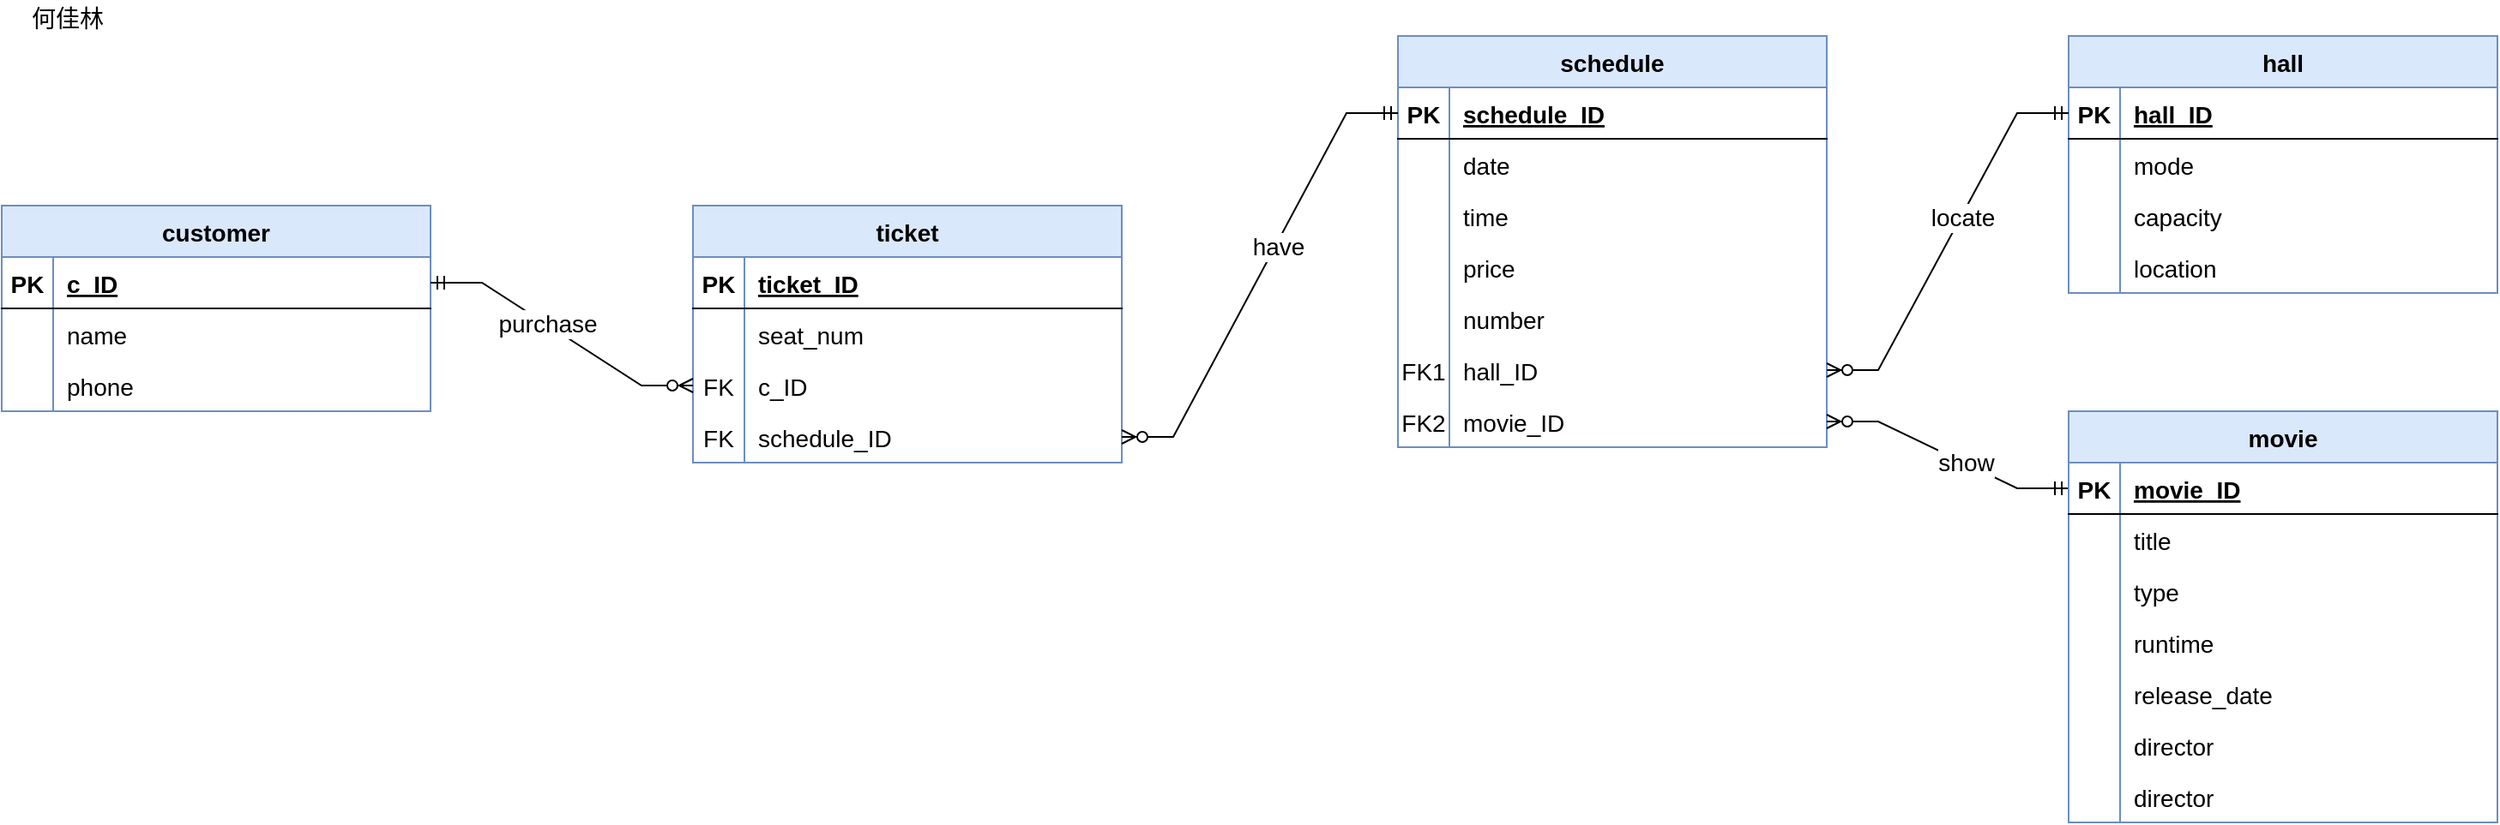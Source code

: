 <mxfile version="17.3.0" type="device"><diagram id="R2lEEEUBdFMjLlhIrx00" name="Page-1"><mxGraphModel dx="1662" dy="1094" grid="0" gridSize="13" guides="1" tooltips="1" connect="1" arrows="1" fold="1" page="0" pageScale="1" pageWidth="850" pageHeight="1100" math="0" shadow="0" extFonts="Permanent Marker^https://fonts.googleapis.com/css?family=Permanent+Marker"><root><mxCell id="0"/><mxCell id="1" parent="0"/><mxCell id="C-vyLk0tnHw3VtMMgP7b-2" value="customer" style="shape=table;startSize=30;container=1;collapsible=1;childLayout=tableLayout;fixedRows=1;rowLines=0;fontStyle=1;align=center;resizeLast=1;fontSize=14;fillColor=#dae8fc;strokeColor=#6c8ebf;" parent="1" vertex="1"><mxGeometry x="416" y="515" width="250" height="120" as="geometry"><mxRectangle x="450" y="120" width="100" height="30" as="alternateBounds"/></mxGeometry></mxCell><mxCell id="C-vyLk0tnHw3VtMMgP7b-3" value="" style="shape=partialRectangle;collapsible=0;dropTarget=0;pointerEvents=0;fillColor=none;points=[[0,0.5],[1,0.5]];portConstraint=eastwest;top=0;left=0;right=0;bottom=1;fontSize=14;" parent="C-vyLk0tnHw3VtMMgP7b-2" vertex="1"><mxGeometry y="30" width="250" height="30" as="geometry"/></mxCell><mxCell id="C-vyLk0tnHw3VtMMgP7b-4" value="PK" style="shape=partialRectangle;overflow=hidden;connectable=0;fillColor=none;top=0;left=0;bottom=0;right=0;fontStyle=1;fontSize=14;" parent="C-vyLk0tnHw3VtMMgP7b-3" vertex="1"><mxGeometry width="30" height="30" as="geometry"><mxRectangle width="30" height="30" as="alternateBounds"/></mxGeometry></mxCell><mxCell id="C-vyLk0tnHw3VtMMgP7b-5" value="c_ID" style="shape=partialRectangle;overflow=hidden;connectable=0;fillColor=none;top=0;left=0;bottom=0;right=0;align=left;spacingLeft=6;fontStyle=5;fontSize=14;" parent="C-vyLk0tnHw3VtMMgP7b-3" vertex="1"><mxGeometry x="30" width="220" height="30" as="geometry"><mxRectangle width="220" height="30" as="alternateBounds"/></mxGeometry></mxCell><mxCell id="C-vyLk0tnHw3VtMMgP7b-9" value="" style="shape=partialRectangle;collapsible=0;dropTarget=0;pointerEvents=0;fillColor=none;points=[[0,0.5],[1,0.5]];portConstraint=eastwest;top=0;left=0;right=0;bottom=0;fontSize=14;" parent="C-vyLk0tnHw3VtMMgP7b-2" vertex="1"><mxGeometry y="60" width="250" height="30" as="geometry"/></mxCell><mxCell id="C-vyLk0tnHw3VtMMgP7b-10" value="" style="shape=partialRectangle;overflow=hidden;connectable=0;fillColor=none;top=0;left=0;bottom=0;right=0;fontSize=14;" parent="C-vyLk0tnHw3VtMMgP7b-9" vertex="1"><mxGeometry width="30" height="30" as="geometry"><mxRectangle width="30" height="30" as="alternateBounds"/></mxGeometry></mxCell><mxCell id="C-vyLk0tnHw3VtMMgP7b-11" value="name" style="shape=partialRectangle;overflow=hidden;connectable=0;fillColor=none;top=0;left=0;bottom=0;right=0;align=left;spacingLeft=6;fontSize=14;" parent="C-vyLk0tnHw3VtMMgP7b-9" vertex="1"><mxGeometry x="30" width="220" height="30" as="geometry"><mxRectangle width="220" height="30" as="alternateBounds"/></mxGeometry></mxCell><mxCell id="p_mv59F9AFxZR25Mo0Ly-78" value="" style="shape=partialRectangle;collapsible=0;dropTarget=0;pointerEvents=0;fillColor=none;points=[[0,0.5],[1,0.5]];portConstraint=eastwest;top=0;left=0;right=0;bottom=0;fontSize=14;" vertex="1" parent="C-vyLk0tnHw3VtMMgP7b-2"><mxGeometry y="90" width="250" height="30" as="geometry"/></mxCell><mxCell id="p_mv59F9AFxZR25Mo0Ly-79" value="" style="shape=partialRectangle;overflow=hidden;connectable=0;fillColor=none;top=0;left=0;bottom=0;right=0;fontSize=14;" vertex="1" parent="p_mv59F9AFxZR25Mo0Ly-78"><mxGeometry width="30" height="30" as="geometry"><mxRectangle width="30" height="30" as="alternateBounds"/></mxGeometry></mxCell><mxCell id="p_mv59F9AFxZR25Mo0Ly-80" value="phone" style="shape=partialRectangle;overflow=hidden;connectable=0;fillColor=none;top=0;left=0;bottom=0;right=0;align=left;spacingLeft=6;fontSize=14;verticalAlign=middle;" vertex="1" parent="p_mv59F9AFxZR25Mo0Ly-78"><mxGeometry x="30" width="220" height="30" as="geometry"><mxRectangle width="220" height="30" as="alternateBounds"/></mxGeometry></mxCell><mxCell id="p_mv59F9AFxZR25Mo0Ly-97" value="schedule" style="shape=table;startSize=30;container=1;collapsible=1;childLayout=tableLayout;fixedRows=1;rowLines=0;fontStyle=1;align=center;resizeLast=1;fontSize=14;fillColor=#dae8fc;strokeColor=#6c8ebf;" vertex="1" parent="1"><mxGeometry x="1230" y="416" width="250" height="240" as="geometry"><mxRectangle x="450" y="120" width="100" height="30" as="alternateBounds"/></mxGeometry></mxCell><mxCell id="p_mv59F9AFxZR25Mo0Ly-98" value="" style="shape=partialRectangle;collapsible=0;dropTarget=0;pointerEvents=0;fillColor=none;points=[[0,0.5],[1,0.5]];portConstraint=eastwest;top=0;left=0;right=0;bottom=1;fontSize=14;" vertex="1" parent="p_mv59F9AFxZR25Mo0Ly-97"><mxGeometry y="30" width="250" height="30" as="geometry"/></mxCell><mxCell id="p_mv59F9AFxZR25Mo0Ly-99" value="PK" style="shape=partialRectangle;overflow=hidden;connectable=0;fillColor=none;top=0;left=0;bottom=0;right=0;fontStyle=1;fontSize=14;" vertex="1" parent="p_mv59F9AFxZR25Mo0Ly-98"><mxGeometry width="30" height="30" as="geometry"><mxRectangle width="30" height="30" as="alternateBounds"/></mxGeometry></mxCell><mxCell id="p_mv59F9AFxZR25Mo0Ly-100" value="schedule_ID" style="shape=partialRectangle;overflow=hidden;connectable=0;fillColor=none;top=0;left=0;bottom=0;right=0;align=left;spacingLeft=6;fontStyle=5;fontSize=14;" vertex="1" parent="p_mv59F9AFxZR25Mo0Ly-98"><mxGeometry x="30" width="220" height="30" as="geometry"><mxRectangle width="220" height="30" as="alternateBounds"/></mxGeometry></mxCell><mxCell id="p_mv59F9AFxZR25Mo0Ly-104" value="" style="shape=partialRectangle;collapsible=0;dropTarget=0;pointerEvents=0;fillColor=none;points=[[0,0.5],[1,0.5]];portConstraint=eastwest;top=0;left=0;right=0;bottom=0;fontSize=14;" vertex="1" parent="p_mv59F9AFxZR25Mo0Ly-97"><mxGeometry y="60" width="250" height="30" as="geometry"/></mxCell><mxCell id="p_mv59F9AFxZR25Mo0Ly-105" value="" style="shape=partialRectangle;overflow=hidden;connectable=0;fillColor=none;top=0;left=0;bottom=0;right=0;fontSize=14;" vertex="1" parent="p_mv59F9AFxZR25Mo0Ly-104"><mxGeometry width="30" height="30" as="geometry"><mxRectangle width="30" height="30" as="alternateBounds"/></mxGeometry></mxCell><mxCell id="p_mv59F9AFxZR25Mo0Ly-106" value="date" style="shape=partialRectangle;overflow=hidden;connectable=0;fillColor=none;top=0;left=0;bottom=0;right=0;align=left;spacingLeft=6;fontSize=14;" vertex="1" parent="p_mv59F9AFxZR25Mo0Ly-104"><mxGeometry x="30" width="220" height="30" as="geometry"><mxRectangle width="220" height="30" as="alternateBounds"/></mxGeometry></mxCell><mxCell id="p_mv59F9AFxZR25Mo0Ly-107" value="" style="shape=partialRectangle;collapsible=0;dropTarget=0;pointerEvents=0;fillColor=none;points=[[0,0.5],[1,0.5]];portConstraint=eastwest;top=0;left=0;right=0;bottom=0;fontSize=14;" vertex="1" parent="p_mv59F9AFxZR25Mo0Ly-97"><mxGeometry y="90" width="250" height="30" as="geometry"/></mxCell><mxCell id="p_mv59F9AFxZR25Mo0Ly-108" value="" style="shape=partialRectangle;overflow=hidden;connectable=0;fillColor=none;top=0;left=0;bottom=0;right=0;fontSize=14;" vertex="1" parent="p_mv59F9AFxZR25Mo0Ly-107"><mxGeometry width="30" height="30" as="geometry"><mxRectangle width="30" height="30" as="alternateBounds"/></mxGeometry></mxCell><mxCell id="p_mv59F9AFxZR25Mo0Ly-109" value="time" style="shape=partialRectangle;overflow=hidden;connectable=0;fillColor=none;top=0;left=0;bottom=0;right=0;align=left;spacingLeft=6;fontSize=14;verticalAlign=middle;" vertex="1" parent="p_mv59F9AFxZR25Mo0Ly-107"><mxGeometry x="30" width="220" height="30" as="geometry"><mxRectangle width="220" height="30" as="alternateBounds"/></mxGeometry></mxCell><mxCell id="p_mv59F9AFxZR25Mo0Ly-110" value="" style="shape=partialRectangle;collapsible=0;dropTarget=0;pointerEvents=0;fillColor=none;points=[[0,0.5],[1,0.5]];portConstraint=eastwest;top=0;left=0;right=0;bottom=0;fontSize=14;" vertex="1" parent="p_mv59F9AFxZR25Mo0Ly-97"><mxGeometry y="120" width="250" height="30" as="geometry"/></mxCell><mxCell id="p_mv59F9AFxZR25Mo0Ly-111" value="" style="shape=partialRectangle;overflow=hidden;connectable=0;fillColor=none;top=0;left=0;bottom=0;right=0;fontSize=14;" vertex="1" parent="p_mv59F9AFxZR25Mo0Ly-110"><mxGeometry width="30" height="30" as="geometry"><mxRectangle width="30" height="30" as="alternateBounds"/></mxGeometry></mxCell><mxCell id="p_mv59F9AFxZR25Mo0Ly-112" value="price" style="shape=partialRectangle;overflow=hidden;connectable=0;fillColor=none;top=0;left=0;bottom=0;right=0;align=left;spacingLeft=6;fontSize=14;verticalAlign=middle;" vertex="1" parent="p_mv59F9AFxZR25Mo0Ly-110"><mxGeometry x="30" width="220" height="30" as="geometry"><mxRectangle width="220" height="30" as="alternateBounds"/></mxGeometry></mxCell><mxCell id="p_mv59F9AFxZR25Mo0Ly-113" value="" style="shape=partialRectangle;collapsible=0;dropTarget=0;pointerEvents=0;fillColor=none;points=[[0,0.5],[1,0.5]];portConstraint=eastwest;top=0;left=0;right=0;bottom=0;fontSize=14;" vertex="1" parent="p_mv59F9AFxZR25Mo0Ly-97"><mxGeometry y="150" width="250" height="30" as="geometry"/></mxCell><mxCell id="p_mv59F9AFxZR25Mo0Ly-114" value="" style="shape=partialRectangle;overflow=hidden;connectable=0;fillColor=none;top=0;left=0;bottom=0;right=0;fontSize=14;" vertex="1" parent="p_mv59F9AFxZR25Mo0Ly-113"><mxGeometry width="30" height="30" as="geometry"><mxRectangle width="30" height="30" as="alternateBounds"/></mxGeometry></mxCell><mxCell id="p_mv59F9AFxZR25Mo0Ly-115" value="number" style="shape=partialRectangle;overflow=hidden;connectable=0;fillColor=none;top=0;left=0;bottom=0;right=0;align=left;spacingLeft=6;fontSize=14;verticalAlign=middle;" vertex="1" parent="p_mv59F9AFxZR25Mo0Ly-113"><mxGeometry x="30" width="220" height="30" as="geometry"><mxRectangle width="220" height="30" as="alternateBounds"/></mxGeometry></mxCell><mxCell id="p_mv59F9AFxZR25Mo0Ly-211" value="" style="shape=partialRectangle;collapsible=0;dropTarget=0;pointerEvents=0;fillColor=none;points=[[0,0.5],[1,0.5]];portConstraint=eastwest;top=0;left=0;right=0;bottom=0;fontSize=14;" vertex="1" parent="p_mv59F9AFxZR25Mo0Ly-97"><mxGeometry y="180" width="250" height="30" as="geometry"/></mxCell><mxCell id="p_mv59F9AFxZR25Mo0Ly-212" value="FK1" style="shape=partialRectangle;overflow=hidden;connectable=0;fillColor=none;top=0;left=0;bottom=0;right=0;fontSize=14;" vertex="1" parent="p_mv59F9AFxZR25Mo0Ly-211"><mxGeometry width="30" height="30" as="geometry"><mxRectangle width="30" height="30" as="alternateBounds"/></mxGeometry></mxCell><mxCell id="p_mv59F9AFxZR25Mo0Ly-213" value="hall_ID" style="shape=partialRectangle;overflow=hidden;connectable=0;fillColor=none;top=0;left=0;bottom=0;right=0;align=left;spacingLeft=6;fontSize=14;verticalAlign=middle;" vertex="1" parent="p_mv59F9AFxZR25Mo0Ly-211"><mxGeometry x="30" width="220" height="30" as="geometry"><mxRectangle width="220" height="30" as="alternateBounds"/></mxGeometry></mxCell><mxCell id="p_mv59F9AFxZR25Mo0Ly-214" value="" style="shape=partialRectangle;collapsible=0;dropTarget=0;pointerEvents=0;fillColor=none;points=[[0,0.5],[1,0.5]];portConstraint=eastwest;top=0;left=0;right=0;bottom=0;fontSize=14;" vertex="1" parent="p_mv59F9AFxZR25Mo0Ly-97"><mxGeometry y="210" width="250" height="30" as="geometry"/></mxCell><mxCell id="p_mv59F9AFxZR25Mo0Ly-215" value="FK2" style="shape=partialRectangle;overflow=hidden;connectable=0;fillColor=none;top=0;left=0;bottom=0;right=0;fontSize=14;" vertex="1" parent="p_mv59F9AFxZR25Mo0Ly-214"><mxGeometry width="30" height="30" as="geometry"><mxRectangle width="30" height="30" as="alternateBounds"/></mxGeometry></mxCell><mxCell id="p_mv59F9AFxZR25Mo0Ly-216" value="movie_ID" style="shape=partialRectangle;overflow=hidden;connectable=0;fillColor=none;top=0;left=0;bottom=0;right=0;align=left;spacingLeft=6;fontSize=14;verticalAlign=middle;" vertex="1" parent="p_mv59F9AFxZR25Mo0Ly-214"><mxGeometry x="30" width="220" height="30" as="geometry"><mxRectangle width="220" height="30" as="alternateBounds"/></mxGeometry></mxCell><mxCell id="p_mv59F9AFxZR25Mo0Ly-116" value="ticket" style="shape=table;startSize=30;container=1;collapsible=1;childLayout=tableLayout;fixedRows=1;rowLines=0;fontStyle=1;align=center;resizeLast=1;fontSize=14;fillColor=#dae8fc;strokeColor=#6c8ebf;" vertex="1" parent="1"><mxGeometry x="819" y="515" width="250" height="150" as="geometry"><mxRectangle x="871" y="175" width="100" height="30" as="alternateBounds"/></mxGeometry></mxCell><mxCell id="p_mv59F9AFxZR25Mo0Ly-117" value="" style="shape=partialRectangle;collapsible=0;dropTarget=0;pointerEvents=0;fillColor=none;points=[[0,0.5],[1,0.5]];portConstraint=eastwest;top=0;left=0;right=0;bottom=1;fontSize=14;" vertex="1" parent="p_mv59F9AFxZR25Mo0Ly-116"><mxGeometry y="30" width="250" height="30" as="geometry"/></mxCell><mxCell id="p_mv59F9AFxZR25Mo0Ly-118" value="PK" style="shape=partialRectangle;overflow=hidden;connectable=0;fillColor=none;top=0;left=0;bottom=0;right=0;fontStyle=1;fontSize=14;" vertex="1" parent="p_mv59F9AFxZR25Mo0Ly-117"><mxGeometry width="30" height="30" as="geometry"><mxRectangle width="30" height="30" as="alternateBounds"/></mxGeometry></mxCell><mxCell id="p_mv59F9AFxZR25Mo0Ly-119" value="ticket_ID" style="shape=partialRectangle;overflow=hidden;connectable=0;fillColor=none;top=0;left=0;bottom=0;right=0;align=left;spacingLeft=6;fontStyle=5;fontSize=14;" vertex="1" parent="p_mv59F9AFxZR25Mo0Ly-117"><mxGeometry x="30" width="220" height="30" as="geometry"><mxRectangle width="220" height="30" as="alternateBounds"/></mxGeometry></mxCell><mxCell id="p_mv59F9AFxZR25Mo0Ly-123" value="" style="shape=partialRectangle;collapsible=0;dropTarget=0;pointerEvents=0;fillColor=none;points=[[0,0.5],[1,0.5]];portConstraint=eastwest;top=0;left=0;right=0;bottom=0;fontSize=14;" vertex="1" parent="p_mv59F9AFxZR25Mo0Ly-116"><mxGeometry y="60" width="250" height="30" as="geometry"/></mxCell><mxCell id="p_mv59F9AFxZR25Mo0Ly-124" value="" style="shape=partialRectangle;overflow=hidden;connectable=0;fillColor=none;top=0;left=0;bottom=0;right=0;fontSize=14;" vertex="1" parent="p_mv59F9AFxZR25Mo0Ly-123"><mxGeometry width="30" height="30" as="geometry"><mxRectangle width="30" height="30" as="alternateBounds"/></mxGeometry></mxCell><mxCell id="p_mv59F9AFxZR25Mo0Ly-125" value="seat_num" style="shape=partialRectangle;overflow=hidden;connectable=0;fillColor=none;top=0;left=0;bottom=0;right=0;align=left;spacingLeft=6;fontSize=14;" vertex="1" parent="p_mv59F9AFxZR25Mo0Ly-123"><mxGeometry x="30" width="220" height="30" as="geometry"><mxRectangle width="220" height="30" as="alternateBounds"/></mxGeometry></mxCell><mxCell id="p_mv59F9AFxZR25Mo0Ly-158" value="" style="shape=partialRectangle;collapsible=0;dropTarget=0;pointerEvents=0;fillColor=none;points=[[0,0.5],[1,0.5]];portConstraint=eastwest;top=0;left=0;right=0;bottom=0;fontSize=14;" vertex="1" parent="p_mv59F9AFxZR25Mo0Ly-116"><mxGeometry y="90" width="250" height="30" as="geometry"/></mxCell><mxCell id="p_mv59F9AFxZR25Mo0Ly-159" value="FK" style="shape=partialRectangle;overflow=hidden;connectable=0;fillColor=none;top=0;left=0;bottom=0;right=0;fontSize=14;" vertex="1" parent="p_mv59F9AFxZR25Mo0Ly-158"><mxGeometry width="30" height="30" as="geometry"><mxRectangle width="30" height="30" as="alternateBounds"/></mxGeometry></mxCell><mxCell id="p_mv59F9AFxZR25Mo0Ly-160" value="c_ID" style="shape=partialRectangle;overflow=hidden;connectable=0;fillColor=none;top=0;left=0;bottom=0;right=0;align=left;spacingLeft=6;fontSize=14;" vertex="1" parent="p_mv59F9AFxZR25Mo0Ly-158"><mxGeometry x="30" width="220" height="30" as="geometry"><mxRectangle width="220" height="30" as="alternateBounds"/></mxGeometry></mxCell><mxCell id="p_mv59F9AFxZR25Mo0Ly-208" value="" style="shape=partialRectangle;collapsible=0;dropTarget=0;pointerEvents=0;fillColor=none;points=[[0,0.5],[1,0.5]];portConstraint=eastwest;top=0;left=0;right=0;bottom=0;fontSize=14;" vertex="1" parent="p_mv59F9AFxZR25Mo0Ly-116"><mxGeometry y="120" width="250" height="30" as="geometry"/></mxCell><mxCell id="p_mv59F9AFxZR25Mo0Ly-209" value="FK" style="shape=partialRectangle;overflow=hidden;connectable=0;fillColor=none;top=0;left=0;bottom=0;right=0;fontSize=14;" vertex="1" parent="p_mv59F9AFxZR25Mo0Ly-208"><mxGeometry width="30" height="30" as="geometry"><mxRectangle width="30" height="30" as="alternateBounds"/></mxGeometry></mxCell><mxCell id="p_mv59F9AFxZR25Mo0Ly-210" value="schedule_ID" style="shape=partialRectangle;overflow=hidden;connectable=0;fillColor=none;top=0;left=0;bottom=0;right=0;align=left;spacingLeft=6;fontSize=14;" vertex="1" parent="p_mv59F9AFxZR25Mo0Ly-208"><mxGeometry x="30" width="220" height="30" as="geometry"><mxRectangle width="220" height="30" as="alternateBounds"/></mxGeometry></mxCell><mxCell id="p_mv59F9AFxZR25Mo0Ly-134" value="" style="edgeStyle=entityRelationEdgeStyle;fontSize=14;html=1;endArrow=ERzeroToMany;startArrow=ERmandOne;rounded=0;exitX=1;exitY=0.5;exitDx=0;exitDy=0;entryX=0;entryY=0.5;entryDx=0;entryDy=0;" edge="1" parent="1" source="C-vyLk0tnHw3VtMMgP7b-3" target="p_mv59F9AFxZR25Mo0Ly-158"><mxGeometry width="100" height="100" relative="1" as="geometry"><mxPoint x="377" y="607" as="sourcePoint"/><mxPoint x="819" y="590" as="targetPoint"/></mxGeometry></mxCell><mxCell id="p_mv59F9AFxZR25Mo0Ly-135" value="purchase" style="edgeLabel;html=1;align=center;verticalAlign=middle;resizable=0;points=[];fontSize=14;" vertex="1" connectable="0" parent="p_mv59F9AFxZR25Mo0Ly-134"><mxGeometry x="-0.135" relative="1" as="geometry"><mxPoint x="1" as="offset"/></mxGeometry></mxCell><mxCell id="p_mv59F9AFxZR25Mo0Ly-136" value="" style="edgeStyle=entityRelationEdgeStyle;fontSize=14;html=1;endArrow=ERzeroToMany;startArrow=ERmandOne;rounded=0;exitX=0;exitY=0.5;exitDx=0;exitDy=0;" edge="1" parent="1" source="p_mv59F9AFxZR25Mo0Ly-184" target="p_mv59F9AFxZR25Mo0Ly-214"><mxGeometry width="100" height="100" relative="1" as="geometry"><mxPoint x="1381" y="885" as="sourcePoint"/><mxPoint x="1560" y="331" as="targetPoint"/></mxGeometry></mxCell><mxCell id="p_mv59F9AFxZR25Mo0Ly-137" value="show" style="edgeLabel;html=1;align=center;verticalAlign=middle;resizable=0;points=[];fontSize=14;" vertex="1" connectable="0" parent="p_mv59F9AFxZR25Mo0Ly-136"><mxGeometry x="-0.135" relative="1" as="geometry"><mxPoint x="1" as="offset"/></mxGeometry></mxCell><mxCell id="p_mv59F9AFxZR25Mo0Ly-143" value="" style="edgeStyle=entityRelationEdgeStyle;fontSize=14;html=1;endArrow=ERzeroToMany;startArrow=ERmandOne;rounded=0;exitX=0;exitY=0.5;exitDx=0;exitDy=0;entryX=1;entryY=0.5;entryDx=0;entryDy=0;" edge="1" parent="1" source="p_mv59F9AFxZR25Mo0Ly-98" target="p_mv59F9AFxZR25Mo0Ly-208"><mxGeometry width="100" height="100" relative="1" as="geometry"><mxPoint x="1131" y="221" as="sourcePoint"/><mxPoint x="1222" y="710" as="targetPoint"/></mxGeometry></mxCell><mxCell id="p_mv59F9AFxZR25Mo0Ly-144" value="have" style="edgeLabel;html=1;align=center;verticalAlign=middle;resizable=0;points=[];fontSize=14;" vertex="1" connectable="0" parent="p_mv59F9AFxZR25Mo0Ly-143"><mxGeometry x="-0.135" relative="1" as="geometry"><mxPoint x="1" as="offset"/></mxGeometry></mxCell><mxCell id="p_mv59F9AFxZR25Mo0Ly-164" value="hall" style="shape=table;startSize=30;container=1;collapsible=1;childLayout=tableLayout;fixedRows=1;rowLines=0;fontStyle=1;align=center;resizeLast=1;fontSize=14;fillColor=#dae8fc;strokeColor=#6c8ebf;" vertex="1" parent="1"><mxGeometry x="1621" y="416" width="250" height="150" as="geometry"><mxRectangle x="450" y="120" width="100" height="30" as="alternateBounds"/></mxGeometry></mxCell><mxCell id="p_mv59F9AFxZR25Mo0Ly-165" value="" style="shape=partialRectangle;collapsible=0;dropTarget=0;pointerEvents=0;fillColor=none;points=[[0,0.5],[1,0.5]];portConstraint=eastwest;top=0;left=0;right=0;bottom=1;fontSize=14;" vertex="1" parent="p_mv59F9AFxZR25Mo0Ly-164"><mxGeometry y="30" width="250" height="30" as="geometry"/></mxCell><mxCell id="p_mv59F9AFxZR25Mo0Ly-166" value="PK" style="shape=partialRectangle;overflow=hidden;connectable=0;fillColor=none;top=0;left=0;bottom=0;right=0;fontStyle=1;fontSize=14;" vertex="1" parent="p_mv59F9AFxZR25Mo0Ly-165"><mxGeometry width="30" height="30" as="geometry"><mxRectangle width="30" height="30" as="alternateBounds"/></mxGeometry></mxCell><mxCell id="p_mv59F9AFxZR25Mo0Ly-167" value="hall_ID" style="shape=partialRectangle;overflow=hidden;connectable=0;fillColor=none;top=0;left=0;bottom=0;right=0;align=left;spacingLeft=6;fontStyle=5;fontSize=14;" vertex="1" parent="p_mv59F9AFxZR25Mo0Ly-165"><mxGeometry x="30" width="220" height="30" as="geometry"><mxRectangle width="220" height="30" as="alternateBounds"/></mxGeometry></mxCell><mxCell id="p_mv59F9AFxZR25Mo0Ly-168" value="" style="shape=partialRectangle;collapsible=0;dropTarget=0;pointerEvents=0;fillColor=none;points=[[0,0.5],[1,0.5]];portConstraint=eastwest;top=0;left=0;right=0;bottom=0;fontSize=14;" vertex="1" parent="p_mv59F9AFxZR25Mo0Ly-164"><mxGeometry y="60" width="250" height="30" as="geometry"/></mxCell><mxCell id="p_mv59F9AFxZR25Mo0Ly-169" value="" style="shape=partialRectangle;overflow=hidden;connectable=0;fillColor=none;top=0;left=0;bottom=0;right=0;fontSize=14;" vertex="1" parent="p_mv59F9AFxZR25Mo0Ly-168"><mxGeometry width="30" height="30" as="geometry"><mxRectangle width="30" height="30" as="alternateBounds"/></mxGeometry></mxCell><mxCell id="p_mv59F9AFxZR25Mo0Ly-170" value="mode" style="shape=partialRectangle;overflow=hidden;connectable=0;fillColor=none;top=0;left=0;bottom=0;right=0;align=left;spacingLeft=6;fontSize=14;" vertex="1" parent="p_mv59F9AFxZR25Mo0Ly-168"><mxGeometry x="30" width="220" height="30" as="geometry"><mxRectangle width="220" height="30" as="alternateBounds"/></mxGeometry></mxCell><mxCell id="p_mv59F9AFxZR25Mo0Ly-171" value="" style="shape=partialRectangle;collapsible=0;dropTarget=0;pointerEvents=0;fillColor=none;points=[[0,0.5],[1,0.5]];portConstraint=eastwest;top=0;left=0;right=0;bottom=0;fontSize=14;" vertex="1" parent="p_mv59F9AFxZR25Mo0Ly-164"><mxGeometry y="90" width="250" height="30" as="geometry"/></mxCell><mxCell id="p_mv59F9AFxZR25Mo0Ly-172" value="" style="shape=partialRectangle;overflow=hidden;connectable=0;fillColor=none;top=0;left=0;bottom=0;right=0;fontSize=14;" vertex="1" parent="p_mv59F9AFxZR25Mo0Ly-171"><mxGeometry width="30" height="30" as="geometry"><mxRectangle width="30" height="30" as="alternateBounds"/></mxGeometry></mxCell><mxCell id="p_mv59F9AFxZR25Mo0Ly-173" value="capacity" style="shape=partialRectangle;overflow=hidden;connectable=0;fillColor=none;top=0;left=0;bottom=0;right=0;align=left;spacingLeft=6;fontSize=14;verticalAlign=middle;" vertex="1" parent="p_mv59F9AFxZR25Mo0Ly-171"><mxGeometry x="30" width="220" height="30" as="geometry"><mxRectangle width="220" height="30" as="alternateBounds"/></mxGeometry></mxCell><mxCell id="p_mv59F9AFxZR25Mo0Ly-174" value="" style="shape=partialRectangle;collapsible=0;dropTarget=0;pointerEvents=0;fillColor=none;points=[[0,0.5],[1,0.5]];portConstraint=eastwest;top=0;left=0;right=0;bottom=0;fontSize=14;" vertex="1" parent="p_mv59F9AFxZR25Mo0Ly-164"><mxGeometry y="120" width="250" height="30" as="geometry"/></mxCell><mxCell id="p_mv59F9AFxZR25Mo0Ly-175" value="" style="shape=partialRectangle;overflow=hidden;connectable=0;fillColor=none;top=0;left=0;bottom=0;right=0;fontSize=14;" vertex="1" parent="p_mv59F9AFxZR25Mo0Ly-174"><mxGeometry width="30" height="30" as="geometry"><mxRectangle width="30" height="30" as="alternateBounds"/></mxGeometry></mxCell><mxCell id="p_mv59F9AFxZR25Mo0Ly-176" value="location" style="shape=partialRectangle;overflow=hidden;connectable=0;fillColor=none;top=0;left=0;bottom=0;right=0;align=left;spacingLeft=6;fontSize=14;verticalAlign=middle;" vertex="1" parent="p_mv59F9AFxZR25Mo0Ly-174"><mxGeometry x="30" width="220" height="30" as="geometry"><mxRectangle width="220" height="30" as="alternateBounds"/></mxGeometry></mxCell><mxCell id="p_mv59F9AFxZR25Mo0Ly-183" value="movie" style="shape=table;startSize=30;container=1;collapsible=1;childLayout=tableLayout;fixedRows=1;rowLines=0;fontStyle=1;align=center;resizeLast=1;fontSize=14;fillColor=#dae8fc;strokeColor=#6c8ebf;" vertex="1" parent="1"><mxGeometry x="1621" y="635" width="250" height="240" as="geometry"><mxRectangle x="450" y="120" width="100" height="30" as="alternateBounds"/></mxGeometry></mxCell><mxCell id="p_mv59F9AFxZR25Mo0Ly-184" value="" style="shape=partialRectangle;collapsible=0;dropTarget=0;pointerEvents=0;fillColor=none;points=[[0,0.5],[1,0.5]];portConstraint=eastwest;top=0;left=0;right=0;bottom=1;fontSize=14;" vertex="1" parent="p_mv59F9AFxZR25Mo0Ly-183"><mxGeometry y="30" width="250" height="30" as="geometry"/></mxCell><mxCell id="p_mv59F9AFxZR25Mo0Ly-185" value="PK" style="shape=partialRectangle;overflow=hidden;connectable=0;fillColor=none;top=0;left=0;bottom=0;right=0;fontStyle=1;fontSize=14;" vertex="1" parent="p_mv59F9AFxZR25Mo0Ly-184"><mxGeometry width="30" height="30" as="geometry"><mxRectangle width="30" height="30" as="alternateBounds"/></mxGeometry></mxCell><mxCell id="p_mv59F9AFxZR25Mo0Ly-186" value="movie_ID" style="shape=partialRectangle;overflow=hidden;connectable=0;fillColor=none;top=0;left=0;bottom=0;right=0;align=left;spacingLeft=6;fontStyle=5;fontSize=14;" vertex="1" parent="p_mv59F9AFxZR25Mo0Ly-184"><mxGeometry x="30" width="220" height="30" as="geometry"><mxRectangle width="220" height="30" as="alternateBounds"/></mxGeometry></mxCell><mxCell id="p_mv59F9AFxZR25Mo0Ly-187" value="" style="shape=partialRectangle;collapsible=0;dropTarget=0;pointerEvents=0;fillColor=none;points=[[0,0.5],[1,0.5]];portConstraint=eastwest;top=0;left=0;right=0;bottom=0;fontSize=14;" vertex="1" parent="p_mv59F9AFxZR25Mo0Ly-183"><mxGeometry y="60" width="250" height="30" as="geometry"/></mxCell><mxCell id="p_mv59F9AFxZR25Mo0Ly-188" value="" style="shape=partialRectangle;overflow=hidden;connectable=0;fillColor=none;top=0;left=0;bottom=0;right=0;fontSize=14;" vertex="1" parent="p_mv59F9AFxZR25Mo0Ly-187"><mxGeometry width="30" height="30" as="geometry"><mxRectangle width="30" height="30" as="alternateBounds"/></mxGeometry></mxCell><mxCell id="p_mv59F9AFxZR25Mo0Ly-189" value="title" style="shape=partialRectangle;overflow=hidden;connectable=0;fillColor=none;top=0;left=0;bottom=0;right=0;align=left;spacingLeft=6;fontSize=14;" vertex="1" parent="p_mv59F9AFxZR25Mo0Ly-187"><mxGeometry x="30" width="220" height="30" as="geometry"><mxRectangle width="220" height="30" as="alternateBounds"/></mxGeometry></mxCell><mxCell id="p_mv59F9AFxZR25Mo0Ly-190" value="" style="shape=partialRectangle;collapsible=0;dropTarget=0;pointerEvents=0;fillColor=none;points=[[0,0.5],[1,0.5]];portConstraint=eastwest;top=0;left=0;right=0;bottom=0;fontSize=14;" vertex="1" parent="p_mv59F9AFxZR25Mo0Ly-183"><mxGeometry y="90" width="250" height="30" as="geometry"/></mxCell><mxCell id="p_mv59F9AFxZR25Mo0Ly-191" value="" style="shape=partialRectangle;overflow=hidden;connectable=0;fillColor=none;top=0;left=0;bottom=0;right=0;fontSize=14;" vertex="1" parent="p_mv59F9AFxZR25Mo0Ly-190"><mxGeometry width="30" height="30" as="geometry"><mxRectangle width="30" height="30" as="alternateBounds"/></mxGeometry></mxCell><mxCell id="p_mv59F9AFxZR25Mo0Ly-192" value="type" style="shape=partialRectangle;overflow=hidden;connectable=0;fillColor=none;top=0;left=0;bottom=0;right=0;align=left;spacingLeft=6;fontSize=14;verticalAlign=middle;" vertex="1" parent="p_mv59F9AFxZR25Mo0Ly-190"><mxGeometry x="30" width="220" height="30" as="geometry"><mxRectangle width="220" height="30" as="alternateBounds"/></mxGeometry></mxCell><mxCell id="p_mv59F9AFxZR25Mo0Ly-193" value="" style="shape=partialRectangle;collapsible=0;dropTarget=0;pointerEvents=0;fillColor=none;points=[[0,0.5],[1,0.5]];portConstraint=eastwest;top=0;left=0;right=0;bottom=0;fontSize=14;" vertex="1" parent="p_mv59F9AFxZR25Mo0Ly-183"><mxGeometry y="120" width="250" height="30" as="geometry"/></mxCell><mxCell id="p_mv59F9AFxZR25Mo0Ly-194" value="" style="shape=partialRectangle;overflow=hidden;connectable=0;fillColor=none;top=0;left=0;bottom=0;right=0;fontSize=14;" vertex="1" parent="p_mv59F9AFxZR25Mo0Ly-193"><mxGeometry width="30" height="30" as="geometry"><mxRectangle width="30" height="30" as="alternateBounds"/></mxGeometry></mxCell><mxCell id="p_mv59F9AFxZR25Mo0Ly-195" value="runtime" style="shape=partialRectangle;overflow=hidden;connectable=0;fillColor=none;top=0;left=0;bottom=0;right=0;align=left;spacingLeft=6;fontSize=14;verticalAlign=middle;" vertex="1" parent="p_mv59F9AFxZR25Mo0Ly-193"><mxGeometry x="30" width="220" height="30" as="geometry"><mxRectangle width="220" height="30" as="alternateBounds"/></mxGeometry></mxCell><mxCell id="p_mv59F9AFxZR25Mo0Ly-199" value="" style="shape=partialRectangle;collapsible=0;dropTarget=0;pointerEvents=0;fillColor=none;points=[[0,0.5],[1,0.5]];portConstraint=eastwest;top=0;left=0;right=0;bottom=0;fontSize=14;" vertex="1" parent="p_mv59F9AFxZR25Mo0Ly-183"><mxGeometry y="150" width="250" height="30" as="geometry"/></mxCell><mxCell id="p_mv59F9AFxZR25Mo0Ly-200" value="" style="shape=partialRectangle;overflow=hidden;connectable=0;fillColor=none;top=0;left=0;bottom=0;right=0;fontSize=14;" vertex="1" parent="p_mv59F9AFxZR25Mo0Ly-199"><mxGeometry width="30" height="30" as="geometry"><mxRectangle width="30" height="30" as="alternateBounds"/></mxGeometry></mxCell><mxCell id="p_mv59F9AFxZR25Mo0Ly-201" value="release_date" style="shape=partialRectangle;overflow=hidden;connectable=0;fillColor=none;top=0;left=0;bottom=0;right=0;align=left;spacingLeft=6;fontSize=14;verticalAlign=middle;" vertex="1" parent="p_mv59F9AFxZR25Mo0Ly-199"><mxGeometry x="30" width="220" height="30" as="geometry"><mxRectangle width="220" height="30" as="alternateBounds"/></mxGeometry></mxCell><mxCell id="p_mv59F9AFxZR25Mo0Ly-202" value="" style="shape=partialRectangle;collapsible=0;dropTarget=0;pointerEvents=0;fillColor=none;points=[[0,0.5],[1,0.5]];portConstraint=eastwest;top=0;left=0;right=0;bottom=0;fontSize=14;" vertex="1" parent="p_mv59F9AFxZR25Mo0Ly-183"><mxGeometry y="180" width="250" height="30" as="geometry"/></mxCell><mxCell id="p_mv59F9AFxZR25Mo0Ly-203" value="" style="shape=partialRectangle;overflow=hidden;connectable=0;fillColor=none;top=0;left=0;bottom=0;right=0;fontSize=14;" vertex="1" parent="p_mv59F9AFxZR25Mo0Ly-202"><mxGeometry width="30" height="30" as="geometry"><mxRectangle width="30" height="30" as="alternateBounds"/></mxGeometry></mxCell><mxCell id="p_mv59F9AFxZR25Mo0Ly-204" value="director" style="shape=partialRectangle;overflow=hidden;connectable=0;fillColor=none;top=0;left=0;bottom=0;right=0;align=left;spacingLeft=6;fontSize=14;verticalAlign=middle;" vertex="1" parent="p_mv59F9AFxZR25Mo0Ly-202"><mxGeometry x="30" width="220" height="30" as="geometry"><mxRectangle width="220" height="30" as="alternateBounds"/></mxGeometry></mxCell><mxCell id="p_mv59F9AFxZR25Mo0Ly-205" value="" style="shape=partialRectangle;collapsible=0;dropTarget=0;pointerEvents=0;fillColor=none;points=[[0,0.5],[1,0.5]];portConstraint=eastwest;top=0;left=0;right=0;bottom=0;fontSize=14;" vertex="1" parent="p_mv59F9AFxZR25Mo0Ly-183"><mxGeometry y="210" width="250" height="30" as="geometry"/></mxCell><mxCell id="p_mv59F9AFxZR25Mo0Ly-206" value="" style="shape=partialRectangle;overflow=hidden;connectable=0;fillColor=none;top=0;left=0;bottom=0;right=0;fontSize=14;" vertex="1" parent="p_mv59F9AFxZR25Mo0Ly-205"><mxGeometry width="30" height="30" as="geometry"><mxRectangle width="30" height="30" as="alternateBounds"/></mxGeometry></mxCell><mxCell id="p_mv59F9AFxZR25Mo0Ly-207" value="director" style="shape=partialRectangle;overflow=hidden;connectable=0;fillColor=none;top=0;left=0;bottom=0;right=0;align=left;spacingLeft=6;fontSize=14;verticalAlign=middle;" vertex="1" parent="p_mv59F9AFxZR25Mo0Ly-205"><mxGeometry x="30" width="220" height="30" as="geometry"><mxRectangle width="220" height="30" as="alternateBounds"/></mxGeometry></mxCell><mxCell id="p_mv59F9AFxZR25Mo0Ly-141" value="" style="edgeStyle=entityRelationEdgeStyle;fontSize=14;html=1;endArrow=ERzeroToMany;startArrow=ERmandOne;rounded=0;exitX=0;exitY=0.5;exitDx=0;exitDy=0;entryX=1;entryY=0.5;entryDx=0;entryDy=0;" edge="1" parent="1" source="p_mv59F9AFxZR25Mo0Ly-165" target="p_mv59F9AFxZR25Mo0Ly-211"><mxGeometry width="100" height="100" relative="1" as="geometry"><mxPoint x="1520" y="578" as="sourcePoint"/><mxPoint x="1608" y="709" as="targetPoint"/></mxGeometry></mxCell><mxCell id="p_mv59F9AFxZR25Mo0Ly-142" value="locate" style="edgeLabel;html=1;align=center;verticalAlign=middle;resizable=0;points=[];fontSize=14;" vertex="1" connectable="0" parent="p_mv59F9AFxZR25Mo0Ly-141"><mxGeometry x="-0.135" relative="1" as="geometry"><mxPoint x="1" as="offset"/></mxGeometry></mxCell><mxCell id="p_mv59F9AFxZR25Mo0Ly-217" value="何佳林" style="text;html=1;resizable=0;autosize=1;align=center;verticalAlign=middle;points=[];fillColor=none;strokeColor=none;rounded=0;fontSize=14;" vertex="1" parent="1"><mxGeometry x="428" y="395" width="52" height="21" as="geometry"/></mxCell></root></mxGraphModel></diagram></mxfile>